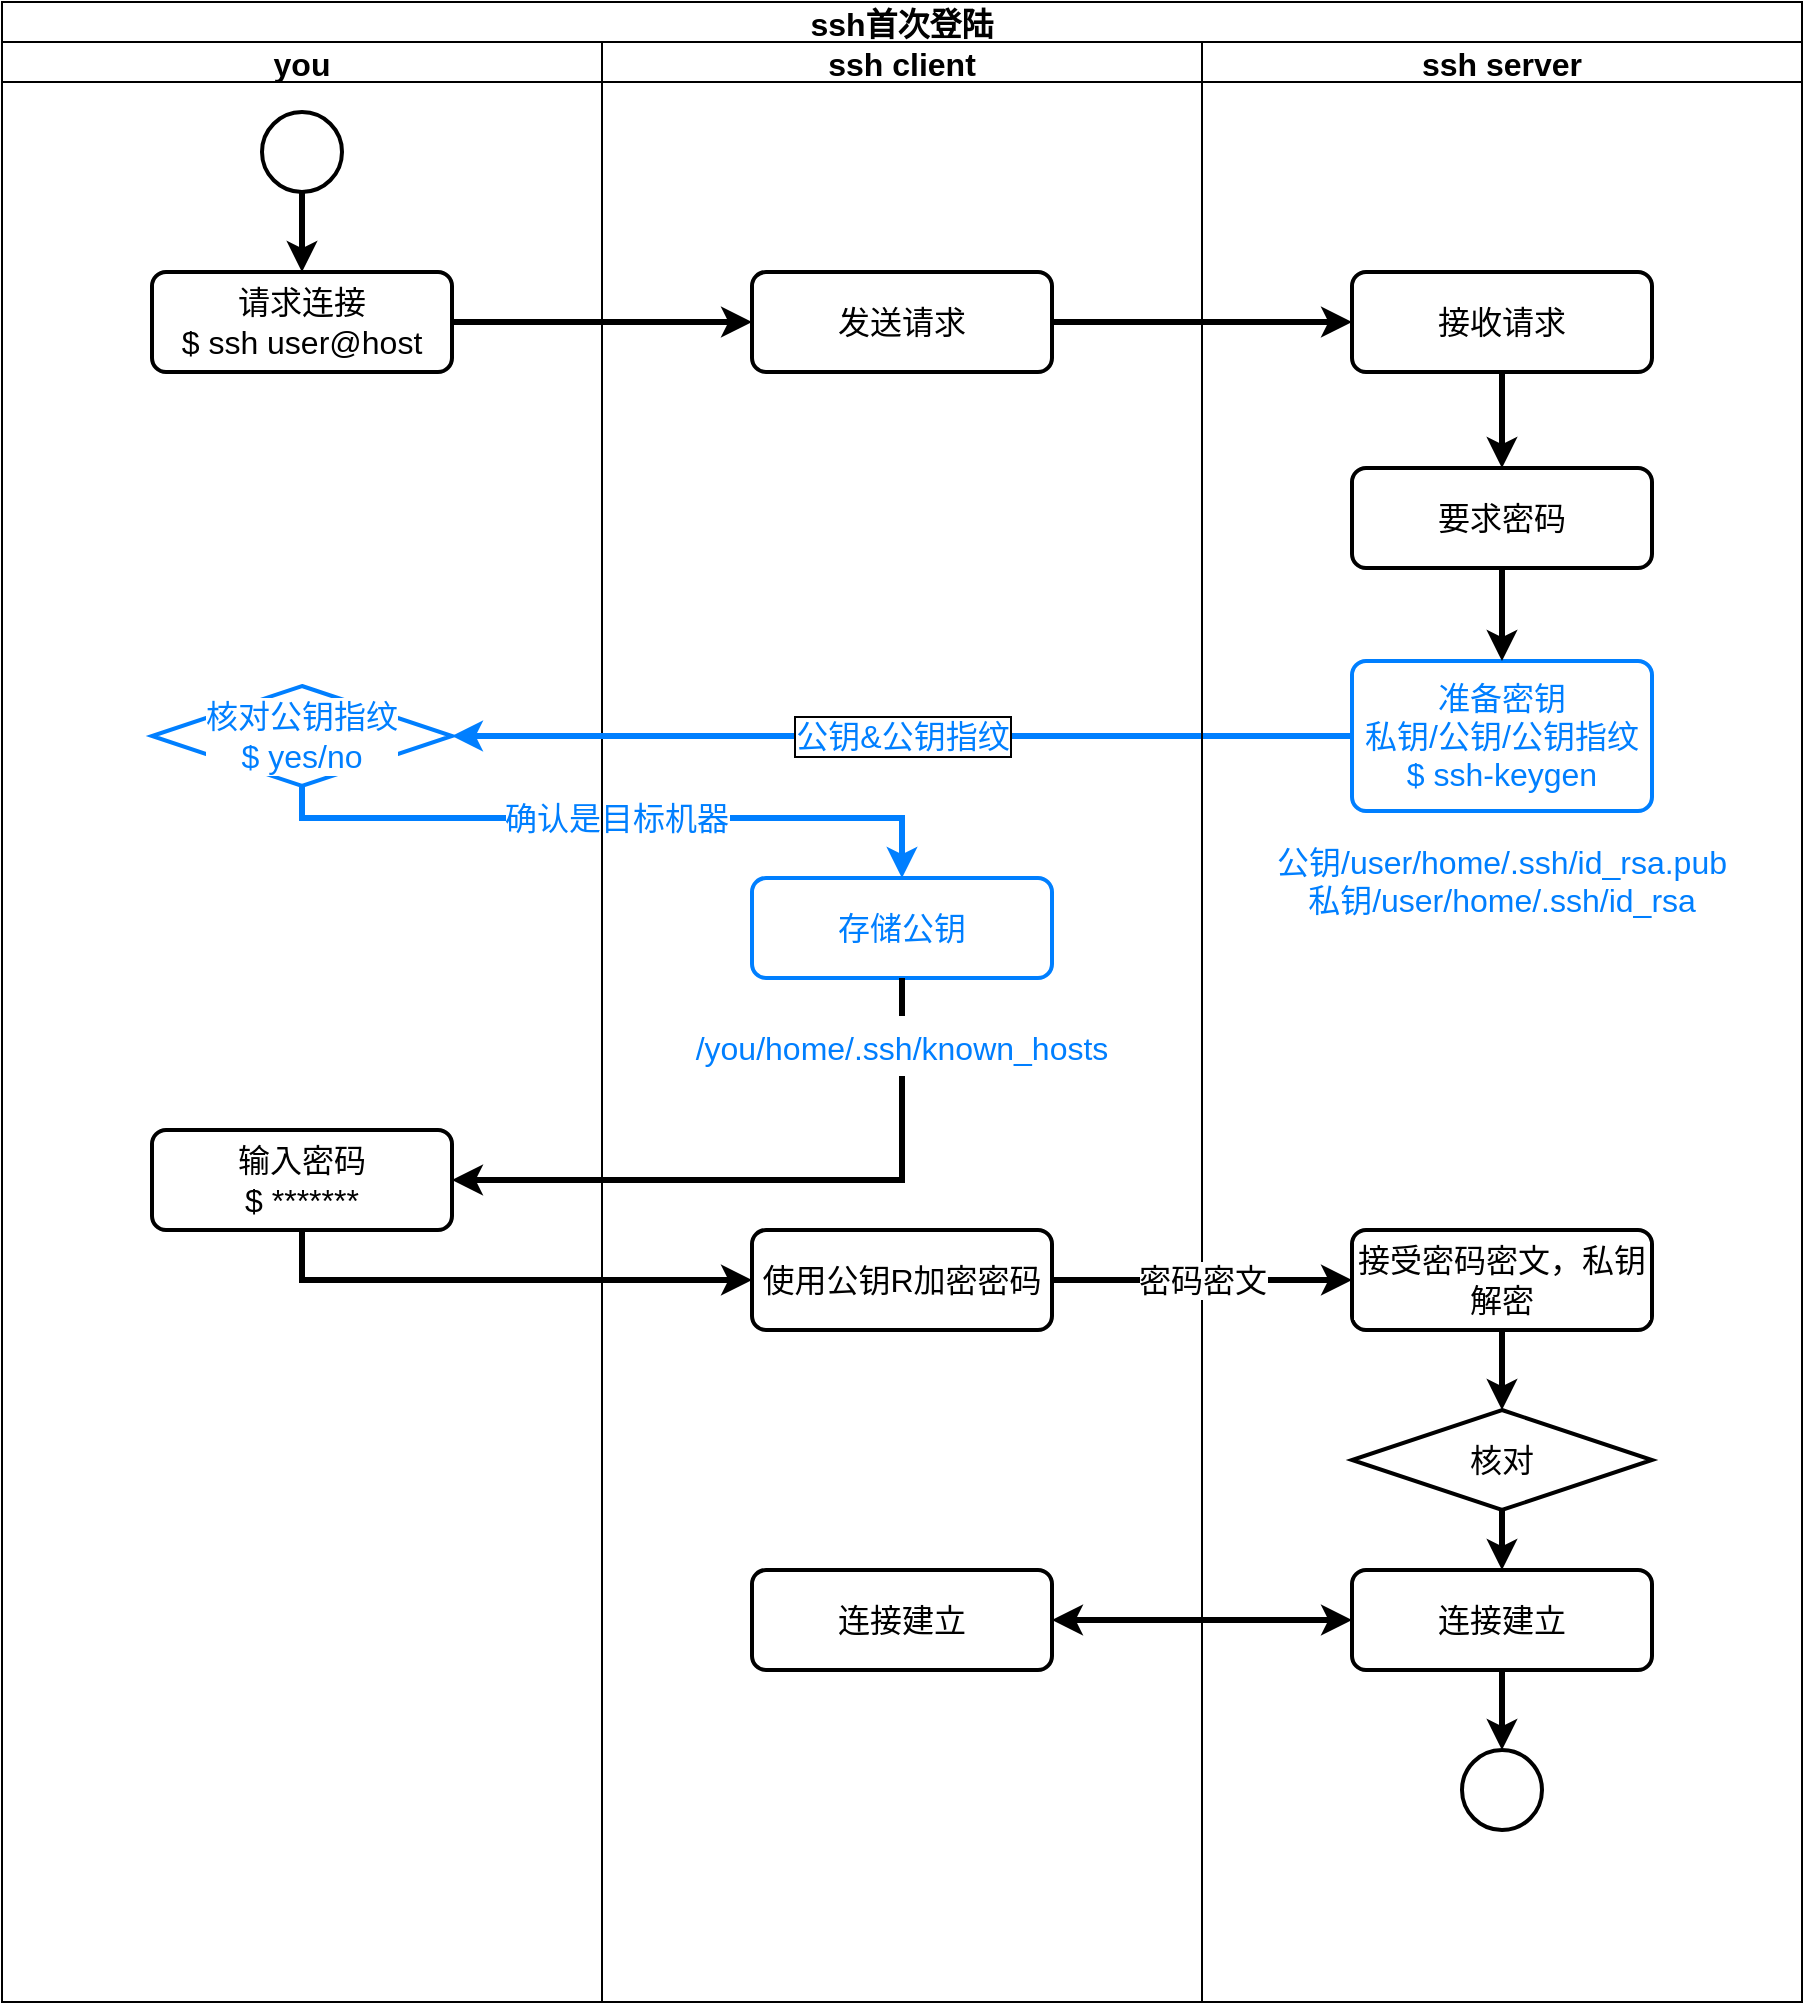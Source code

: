 <mxfile version="15.9.1" type="github" pages="3">
  <diagram id="sL40cnhCUHc7l1gd73XX" name="Page-1">
    <mxGraphModel dx="946" dy="557" grid="1" gridSize="10" guides="1" tooltips="1" connect="1" arrows="1" fold="1" page="1" pageScale="1" pageWidth="827" pageHeight="1169" math="0" shadow="0">
      <root>
        <mxCell id="0" />
        <mxCell id="1" parent="0" />
        <mxCell id="lCMnp1Lx_AAPGToCga8m-92" value="ssh首次登陆" style="swimlane;childLayout=stackLayout;resizeParent=1;resizeParentMax=0;startSize=20;fontSize=16;labelBackgroundColor=default;" parent="1" vertex="1">
          <mxGeometry x="40" y="40" width="900" height="1000" as="geometry">
            <mxRectangle x="174" width="100" height="20" as="alternateBounds" />
          </mxGeometry>
        </mxCell>
        <mxCell id="lCMnp1Lx_AAPGToCga8m-113" value="确认是目标机器" style="edgeStyle=orthogonalEdgeStyle;rounded=0;orthogonalLoop=1;jettySize=auto;html=1;labelBackgroundColor=default;fontSize=16;strokeColor=#007FFF;fontColor=#007FFF;strokeWidth=3;" parent="lCMnp1Lx_AAPGToCga8m-92" source="lCMnp1Lx_AAPGToCga8m-97" target="lCMnp1Lx_AAPGToCga8m-101" edge="1">
          <mxGeometry relative="1" as="geometry">
            <Array as="points">
              <mxPoint x="150" y="408" />
              <mxPoint x="450" y="408" />
            </Array>
          </mxGeometry>
        </mxCell>
        <mxCell id="VxjHLxav-VpCWbttAnZN-3" style="edgeStyle=orthogonalEdgeStyle;rounded=0;orthogonalLoop=1;jettySize=auto;html=1;exitX=0.5;exitY=1;exitDx=0;exitDy=0;entryX=0;entryY=0.5;entryDx=0;entryDy=0;labelBackgroundColor=default;labelBorderColor=#000000;fontSize=16;fontColor=#000000;strokeWidth=3;" parent="lCMnp1Lx_AAPGToCga8m-92" source="lCMnp1Lx_AAPGToCga8m-98" target="lCMnp1Lx_AAPGToCga8m-102" edge="1">
          <mxGeometry relative="1" as="geometry" />
        </mxCell>
        <mxCell id="lCMnp1Lx_AAPGToCga8m-93" value="you" style="swimlane;startSize=20;fontSize=16;labelBackgroundColor=none;" parent="lCMnp1Lx_AAPGToCga8m-92" vertex="1">
          <mxGeometry y="20" width="300" height="980" as="geometry">
            <mxRectangle y="20" width="30" height="650" as="alternateBounds" />
          </mxGeometry>
        </mxCell>
        <mxCell id="lCMnp1Lx_AAPGToCga8m-94" value="请求连接&lt;br&gt;$ ssh user@host" style="rounded=1;whiteSpace=wrap;html=1;absoluteArcSize=1;arcSize=14;strokeWidth=2;fontSize=16;labelBackgroundColor=default;" parent="lCMnp1Lx_AAPGToCga8m-93" vertex="1">
          <mxGeometry x="75" y="115" width="150" height="50" as="geometry" />
        </mxCell>
        <mxCell id="lCMnp1Lx_AAPGToCga8m-95" style="edgeStyle=orthogonalEdgeStyle;rounded=0;orthogonalLoop=1;jettySize=auto;html=1;fontSize=16;labelBackgroundColor=default;strokeWidth=3;" parent="lCMnp1Lx_AAPGToCga8m-93" source="lCMnp1Lx_AAPGToCga8m-96" target="lCMnp1Lx_AAPGToCga8m-94" edge="1">
          <mxGeometry relative="1" as="geometry" />
        </mxCell>
        <mxCell id="lCMnp1Lx_AAPGToCga8m-96" value="" style="strokeWidth=2;html=1;shape=mxgraph.flowchart.start_2;whiteSpace=wrap;fontSize=16;labelBackgroundColor=default;" parent="lCMnp1Lx_AAPGToCga8m-93" vertex="1">
          <mxGeometry x="130" y="35" width="40" height="40" as="geometry" />
        </mxCell>
        <mxCell id="lCMnp1Lx_AAPGToCga8m-97" value="核对公钥指纹&lt;br&gt;$ yes/no" style="strokeWidth=2;html=1;shape=mxgraph.flowchart.decision;whiteSpace=wrap;fontSize=16;labelBackgroundColor=default;strokeColor=#007FFF;fontColor=#007FFF;" parent="lCMnp1Lx_AAPGToCga8m-93" vertex="1">
          <mxGeometry x="75" y="322" width="150" height="50" as="geometry" />
        </mxCell>
        <mxCell id="lCMnp1Lx_AAPGToCga8m-98" value="输入密码&lt;br&gt;$ *******" style="rounded=1;whiteSpace=wrap;html=1;absoluteArcSize=1;arcSize=14;strokeWidth=2;fontSize=16;labelBackgroundColor=default;" parent="lCMnp1Lx_AAPGToCga8m-93" vertex="1">
          <mxGeometry x="75" y="544" width="150" height="50" as="geometry" />
        </mxCell>
        <mxCell id="lCMnp1Lx_AAPGToCga8m-99" value="ssh client" style="swimlane;startSize=20;fontSize=16;labelBackgroundColor=none;fontColor=#000000;" parent="lCMnp1Lx_AAPGToCga8m-92" vertex="1">
          <mxGeometry x="300" y="20" width="300" height="980" as="geometry">
            <mxRectangle y="20" width="30" height="650" as="alternateBounds" />
          </mxGeometry>
        </mxCell>
        <mxCell id="lCMnp1Lx_AAPGToCga8m-100" value="发送请求" style="rounded=1;whiteSpace=wrap;html=1;absoluteArcSize=1;arcSize=14;strokeWidth=2;fontSize=16;labelBackgroundColor=default;" parent="lCMnp1Lx_AAPGToCga8m-99" vertex="1">
          <mxGeometry x="75" y="115" width="150" height="50" as="geometry" />
        </mxCell>
        <mxCell id="lCMnp1Lx_AAPGToCga8m-101" value="存储公钥" style="rounded=1;whiteSpace=wrap;html=1;absoluteArcSize=1;arcSize=14;strokeWidth=2;fontSize=16;labelBackgroundColor=default;strokeColor=#007FFF;fontColor=#007FFF;" parent="lCMnp1Lx_AAPGToCga8m-99" vertex="1">
          <mxGeometry x="75" y="418" width="150" height="50" as="geometry" />
        </mxCell>
        <mxCell id="lCMnp1Lx_AAPGToCga8m-102" value="使用公钥R加密密码" style="rounded=1;whiteSpace=wrap;html=1;absoluteArcSize=1;arcSize=14;strokeWidth=2;fontSize=16;labelBackgroundColor=default;" parent="lCMnp1Lx_AAPGToCga8m-99" vertex="1">
          <mxGeometry x="75" y="594" width="150" height="50" as="geometry" />
        </mxCell>
        <mxCell id="jzIlE4vLp7Fiq6xF0ww5-3" value="连接建立" style="rounded=1;whiteSpace=wrap;html=1;absoluteArcSize=1;arcSize=14;strokeWidth=2;fontSize=16;labelBackgroundColor=default;" vertex="1" parent="lCMnp1Lx_AAPGToCga8m-99">
          <mxGeometry x="75" y="764" width="150" height="50" as="geometry" />
        </mxCell>
        <mxCell id="lCMnp1Lx_AAPGToCga8m-110" style="edgeStyle=orthogonalEdgeStyle;rounded=0;orthogonalLoop=1;jettySize=auto;html=1;fontSize=16;labelBackgroundColor=default;strokeWidth=3;" parent="lCMnp1Lx_AAPGToCga8m-92" source="lCMnp1Lx_AAPGToCga8m-100" target="lCMnp1Lx_AAPGToCga8m-105" edge="1">
          <mxGeometry relative="1" as="geometry" />
        </mxCell>
        <mxCell id="lCMnp1Lx_AAPGToCga8m-111" value="公钥&amp;amp;公钥指纹" style="edgeStyle=orthogonalEdgeStyle;rounded=0;orthogonalLoop=1;jettySize=auto;html=1;fontSize=16;labelBackgroundColor=default;labelBorderColor=#000000;strokeColor=#007FFF;fontColor=#007FFF;strokeWidth=3;" parent="lCMnp1Lx_AAPGToCga8m-92" source="lCMnp1Lx_AAPGToCga8m-106" target="lCMnp1Lx_AAPGToCga8m-97" edge="1">
          <mxGeometry relative="1" as="geometry">
            <mxPoint x="525" y="323.059" as="targetPoint" />
          </mxGeometry>
        </mxCell>
        <mxCell id="lCMnp1Lx_AAPGToCga8m-112" style="edgeStyle=orthogonalEdgeStyle;rounded=0;orthogonalLoop=1;jettySize=auto;html=1;labelBackgroundColor=default;fontSize=16;strokeWidth=3;" parent="lCMnp1Lx_AAPGToCga8m-92" source="lCMnp1Lx_AAPGToCga8m-94" target="lCMnp1Lx_AAPGToCga8m-100" edge="1">
          <mxGeometry relative="1" as="geometry" />
        </mxCell>
        <mxCell id="lCMnp1Lx_AAPGToCga8m-103" value="ssh server" style="swimlane;startSize=20;fontSize=16;labelBackgroundColor=none;" parent="lCMnp1Lx_AAPGToCga8m-92" vertex="1">
          <mxGeometry x="600" y="20" width="300" height="980" as="geometry" />
        </mxCell>
        <mxCell id="YB0GM9Ct0Qs6nGI6lCPL-4" style="edgeStyle=orthogonalEdgeStyle;rounded=0;orthogonalLoop=1;jettySize=auto;html=1;labelBackgroundColor=default;labelBorderColor=default;fontSize=16;startArrow=none;startFill=0;strokeWidth=3;" edge="1" parent="lCMnp1Lx_AAPGToCga8m-103" source="lCMnp1Lx_AAPGToCga8m-105" target="YB0GM9Ct0Qs6nGI6lCPL-3">
          <mxGeometry relative="1" as="geometry" />
        </mxCell>
        <mxCell id="lCMnp1Lx_AAPGToCga8m-105" value="接收请求" style="rounded=1;whiteSpace=wrap;html=1;absoluteArcSize=1;arcSize=14;strokeWidth=2;fontSize=16;labelBackgroundColor=default;" parent="lCMnp1Lx_AAPGToCga8m-103" vertex="1">
          <mxGeometry x="75" y="115" width="150" height="50" as="geometry" />
        </mxCell>
        <mxCell id="lCMnp1Lx_AAPGToCga8m-106" value="准备密钥&lt;br&gt;私钥/公钥/公钥指纹&lt;br&gt;$&amp;nbsp;ssh-keygen" style="rounded=1;whiteSpace=wrap;html=1;absoluteArcSize=1;arcSize=14;strokeWidth=2;fontSize=16;labelBackgroundColor=default;strokeColor=#007FFF;fontColor=#007FFF;" parent="lCMnp1Lx_AAPGToCga8m-103" vertex="1">
          <mxGeometry x="75" y="309.5" width="150" height="75" as="geometry" />
        </mxCell>
        <mxCell id="O58jauB5JigPjprlAT0j-1" style="edgeStyle=orthogonalEdgeStyle;rounded=0;orthogonalLoop=1;jettySize=auto;html=1;exitX=0.5;exitY=1;exitDx=0;exitDy=0;labelBackgroundColor=default;labelBorderColor=#000000;fontSize=16;fontColor=#000000;strokeWidth=3;" parent="lCMnp1Lx_AAPGToCga8m-103" source="lCMnp1Lx_AAPGToCga8m-108" target="jzIlE4vLp7Fiq6xF0ww5-1" edge="1">
          <mxGeometry relative="1" as="geometry">
            <mxPoint x="150" y="674" as="targetPoint" />
          </mxGeometry>
        </mxCell>
        <mxCell id="lCMnp1Lx_AAPGToCga8m-108" value="接受密码密文，私钥解密" style="rounded=1;whiteSpace=wrap;html=1;absoluteArcSize=1;arcSize=14;strokeWidth=2;fontSize=16;labelBackgroundColor=default;" parent="lCMnp1Lx_AAPGToCga8m-103" vertex="1">
          <mxGeometry x="75" y="594" width="150" height="50" as="geometry" />
        </mxCell>
        <mxCell id="VxjHLxav-VpCWbttAnZN-4" value="&lt;span style=&quot;font-family: helvetica; font-size: 16px; font-style: normal; font-weight: 400; letter-spacing: normal; text-indent: 0px; text-transform: none; word-spacing: 0px; display: inline; float: none;&quot;&gt;公钥/user/home/.ssh/id_rsa.pub&lt;/span&gt;&lt;br style=&quot;font-family: helvetica; font-size: 16px; font-style: normal; font-weight: 400; letter-spacing: normal; text-indent: 0px; text-transform: none; word-spacing: 0px;&quot;&gt;&lt;span style=&quot;font-family: helvetica; font-size: 16px; font-style: normal; font-weight: 400; letter-spacing: normal; text-indent: 0px; text-transform: none; word-spacing: 0px; display: inline; float: none;&quot;&gt;私钥/user/home/.ssh/&lt;/span&gt;&lt;span style=&quot;font-family: helvetica; font-size: 16px; font-style: normal; font-weight: 400; letter-spacing: normal; text-indent: 0px; text-transform: none; word-spacing: 0px; display: inline; float: none;&quot;&gt;id_rsa&lt;/span&gt;" style="text;whiteSpace=wrap;html=1;fontSize=16;fontColor=#007FFF;align=center;labelBackgroundColor=default;strokeColor=none;fillColor=default;" parent="lCMnp1Lx_AAPGToCga8m-103" vertex="1">
          <mxGeometry x="20" y="394" width="260" height="50" as="geometry" />
        </mxCell>
        <mxCell id="jzIlE4vLp7Fiq6xF0ww5-7" style="edgeStyle=orthogonalEdgeStyle;rounded=0;orthogonalLoop=1;jettySize=auto;html=1;exitX=0.5;exitY=1;exitDx=0;exitDy=0;exitPerimeter=0;labelBackgroundColor=default;labelBorderColor=default;fontSize=16;startArrow=none;startFill=0;strokeWidth=3;" edge="1" parent="lCMnp1Lx_AAPGToCga8m-103" source="jzIlE4vLp7Fiq6xF0ww5-1" target="jzIlE4vLp7Fiq6xF0ww5-5">
          <mxGeometry relative="1" as="geometry" />
        </mxCell>
        <mxCell id="jzIlE4vLp7Fiq6xF0ww5-1" value="核对" style="strokeWidth=2;html=1;shape=mxgraph.flowchart.decision;whiteSpace=wrap;fontSize=16;labelBackgroundColor=default;" vertex="1" parent="lCMnp1Lx_AAPGToCga8m-103">
          <mxGeometry x="75" y="684" width="150" height="50" as="geometry" />
        </mxCell>
        <mxCell id="jzIlE4vLp7Fiq6xF0ww5-8" style="edgeStyle=orthogonalEdgeStyle;rounded=0;orthogonalLoop=1;jettySize=auto;html=1;labelBackgroundColor=default;labelBorderColor=default;fontSize=16;startArrow=none;startFill=0;strokeWidth=3;" edge="1" parent="lCMnp1Lx_AAPGToCga8m-103" source="jzIlE4vLp7Fiq6xF0ww5-5" target="jzIlE4vLp7Fiq6xF0ww5-2">
          <mxGeometry relative="1" as="geometry" />
        </mxCell>
        <mxCell id="jzIlE4vLp7Fiq6xF0ww5-5" value="连接建立" style="rounded=1;whiteSpace=wrap;html=1;absoluteArcSize=1;arcSize=14;strokeWidth=2;fontSize=16;labelBackgroundColor=default;" vertex="1" parent="lCMnp1Lx_AAPGToCga8m-103">
          <mxGeometry x="75" y="764" width="150" height="50" as="geometry" />
        </mxCell>
        <mxCell id="jzIlE4vLp7Fiq6xF0ww5-2" value="" style="strokeWidth=2;html=1;shape=mxgraph.flowchart.start_2;whiteSpace=wrap;fontSize=16;labelBackgroundColor=default;" vertex="1" parent="lCMnp1Lx_AAPGToCga8m-103">
          <mxGeometry x="130" y="854" width="40" height="40" as="geometry" />
        </mxCell>
        <mxCell id="YB0GM9Ct0Qs6nGI6lCPL-5" style="edgeStyle=orthogonalEdgeStyle;rounded=0;orthogonalLoop=1;jettySize=auto;html=1;labelBackgroundColor=default;labelBorderColor=default;fontSize=16;startArrow=none;startFill=0;strokeWidth=3;" edge="1" parent="lCMnp1Lx_AAPGToCga8m-103" source="YB0GM9Ct0Qs6nGI6lCPL-3" target="lCMnp1Lx_AAPGToCga8m-106">
          <mxGeometry relative="1" as="geometry" />
        </mxCell>
        <mxCell id="YB0GM9Ct0Qs6nGI6lCPL-3" value="要求密码" style="rounded=1;whiteSpace=wrap;html=1;absoluteArcSize=1;arcSize=14;strokeWidth=2;fontSize=16;labelBackgroundColor=default;" vertex="1" parent="lCMnp1Lx_AAPGToCga8m-103">
          <mxGeometry x="75" y="213" width="150" height="50" as="geometry" />
        </mxCell>
        <mxCell id="lCMnp1Lx_AAPGToCga8m-116" value="&lt;meta charset=&quot;utf-8&quot;&gt;&lt;span style=&quot;color: rgb(0, 0, 0); font-family: helvetica; font-size: 16px; font-style: normal; font-weight: 400; letter-spacing: normal; text-align: center; text-indent: 0px; text-transform: none; word-spacing: 0px; display: inline; float: none;&quot;&gt;密码密文&lt;/span&gt;" style="edgeStyle=orthogonalEdgeStyle;rounded=0;orthogonalLoop=1;jettySize=auto;html=1;labelBackgroundColor=default;labelBorderColor=none;fontSize=16;fontColor=#007FFF;strokeWidth=3;" parent="lCMnp1Lx_AAPGToCga8m-92" source="lCMnp1Lx_AAPGToCga8m-102" target="lCMnp1Lx_AAPGToCga8m-108" edge="1">
          <mxGeometry relative="1" as="geometry" />
        </mxCell>
        <mxCell id="jzIlE4vLp7Fiq6xF0ww5-6" style="edgeStyle=orthogonalEdgeStyle;rounded=0;orthogonalLoop=1;jettySize=auto;html=1;entryX=0;entryY=0.5;entryDx=0;entryDy=0;labelBackgroundColor=default;labelBorderColor=default;fontSize=16;startArrow=classic;startFill=1;strokeWidth=3;" edge="1" parent="lCMnp1Lx_AAPGToCga8m-92" source="jzIlE4vLp7Fiq6xF0ww5-3" target="jzIlE4vLp7Fiq6xF0ww5-5">
          <mxGeometry relative="1" as="geometry" />
        </mxCell>
        <mxCell id="YB0GM9Ct0Qs6nGI6lCPL-2" style="edgeStyle=orthogonalEdgeStyle;rounded=0;orthogonalLoop=1;jettySize=auto;html=1;exitX=0.5;exitY=1;exitDx=0;exitDy=0;labelBackgroundColor=default;labelBorderColor=default;fontSize=16;startArrow=none;startFill=0;entryX=1;entryY=0.5;entryDx=0;entryDy=0;strokeWidth=3;" edge="1" parent="lCMnp1Lx_AAPGToCga8m-92" source="lCMnp1Lx_AAPGToCga8m-101" target="lCMnp1Lx_AAPGToCga8m-98">
          <mxGeometry relative="1" as="geometry" />
        </mxCell>
        <mxCell id="YB0GM9Ct0Qs6nGI6lCPL-9" value="&lt;meta charset=&quot;utf-8&quot;&gt;&lt;span style=&quot;font-family: helvetica; font-size: 16px; font-style: normal; font-weight: 400; letter-spacing: normal; text-indent: 0px; text-transform: none; word-spacing: 0px; display: inline; float: none;&quot;&gt;/you/home/.ssh/known_hosts&lt;/span&gt;" style="text;whiteSpace=wrap;html=1;fontSize=16;fontColor=#007FFF;align=center;labelBackgroundColor=default;labelBorderColor=none;strokeColor=none;fillColor=#FFFFFF;" vertex="1" parent="1">
          <mxGeometry x="375" y="547" width="230" height="30" as="geometry" />
        </mxCell>
      </root>
    </mxGraphModel>
  </diagram>
  <diagram id="s56Kw0_NdHACzD9BCUpB" name="Page-2">
    <mxGraphModel dx="946" dy="557" grid="1" gridSize="10" guides="1" tooltips="1" connect="1" arrows="1" fold="1" page="1" pageScale="1" pageWidth="827" pageHeight="1169" math="0" shadow="0">
      <root>
        <mxCell id="rGw-GklnM9rLUJmd7jMX-0" />
        <mxCell id="rGw-GklnM9rLUJmd7jMX-1" parent="rGw-GklnM9rLUJmd7jMX-0" />
        <mxCell id="Zu9NidfbcKGVNWDXId6i-0" value="ssh免密登陆" style="swimlane;childLayout=stackLayout;resizeParent=1;resizeParentMax=0;startSize=20;fontSize=16;labelBackgroundColor=default;" vertex="1" parent="rGw-GklnM9rLUJmd7jMX-1">
          <mxGeometry x="40" y="40" width="920" height="900" as="geometry">
            <mxRectangle x="174" width="100" height="20" as="alternateBounds" />
          </mxGeometry>
        </mxCell>
        <mxCell id="Zu9NidfbcKGVNWDXId6i-4" value="you" style="swimlane;startSize=20;fontSize=16;labelBackgroundColor=default;" vertex="1" parent="Zu9NidfbcKGVNWDXId6i-0">
          <mxGeometry y="20" width="300" height="880" as="geometry">
            <mxRectangle y="20" width="30" height="650" as="alternateBounds" />
          </mxGeometry>
        </mxCell>
        <mxCell id="WDK6h34hyq_o9iRnA1aW-3" style="edgeStyle=orthogonalEdgeStyle;rounded=0;orthogonalLoop=1;jettySize=auto;html=1;exitX=0.5;exitY=1;exitDx=0;exitDy=0;exitPerimeter=0;labelBackgroundColor=default;labelBorderColor=default;fontSize=16;" edge="1" parent="Zu9NidfbcKGVNWDXId6i-4" source="Zu9NidfbcKGVNWDXId6i-7" target="WDK6h34hyq_o9iRnA1aW-2">
          <mxGeometry relative="1" as="geometry" />
        </mxCell>
        <mxCell id="Zu9NidfbcKGVNWDXId6i-7" value="" style="strokeWidth=2;html=1;shape=mxgraph.flowchart.start_2;whiteSpace=wrap;fontSize=16;labelBackgroundColor=default;" vertex="1" parent="Zu9NidfbcKGVNWDXId6i-4">
          <mxGeometry x="130" y="30" width="40" height="40" as="geometry" />
        </mxCell>
        <mxCell id="Zu9NidfbcKGVNWDXId6i-11" value="在服务端免密清单存放客户端公钥" style="rounded=1;whiteSpace=wrap;html=1;absoluteArcSize=1;arcSize=14;strokeWidth=2;fontSize=16;labelBackgroundColor=default;" vertex="1" parent="Zu9NidfbcKGVNWDXId6i-4">
          <mxGeometry x="75" y="190" width="150" height="50" as="geometry" />
        </mxCell>
        <mxCell id="O_HxAr1NyWQqsAxnfBQm-10" style="edgeStyle=orthogonalEdgeStyle;rounded=0;orthogonalLoop=1;jettySize=auto;html=1;labelBackgroundColor=default;fontSize=16;startArrow=none;" edge="1" parent="Zu9NidfbcKGVNWDXId6i-4" source="O_HxAr1NyWQqsAxnfBQm-9" target="O_HxAr1NyWQqsAxnfBQm-1">
          <mxGeometry relative="1" as="geometry" />
        </mxCell>
        <mxCell id="O_HxAr1NyWQqsAxnfBQm-2" value="修改SSH服务端配置并重启服务" style="rounded=1;whiteSpace=wrap;html=1;absoluteArcSize=1;arcSize=14;strokeWidth=2;fontSize=16;labelBackgroundColor=default;" vertex="1" parent="Zu9NidfbcKGVNWDXId6i-4">
          <mxGeometry x="75" y="456" width="150" height="50" as="geometry" />
        </mxCell>
        <mxCell id="O_HxAr1NyWQqsAxnfBQm-1" value="请求连接&lt;br style=&quot;font-size: 16px;&quot;&gt;$ ssh user@host" style="rounded=1;whiteSpace=wrap;html=1;absoluteArcSize=1;arcSize=14;strokeWidth=2;fontSize=16;labelBackgroundColor=default;" vertex="1" parent="Zu9NidfbcKGVNWDXId6i-4">
          <mxGeometry x="75" y="566" width="150" height="50" as="geometry" />
        </mxCell>
        <mxCell id="O_HxAr1NyWQqsAxnfBQm-0" value="/server/user/home/.ssh/authorized_keys" style="text;html=1;align=center;verticalAlign=middle;resizable=0;points=[];autosize=1;strokeColor=none;fillColor=none;fontSize=16;labelBackgroundColor=default;" vertex="1" parent="Zu9NidfbcKGVNWDXId6i-4">
          <mxGeometry y="260" width="300" height="20" as="geometry" />
        </mxCell>
        <mxCell id="O_HxAr1NyWQqsAxnfBQm-9" value="/etc/ssh/sshd_config" style="text;html=1;align=center;verticalAlign=middle;resizable=0;points=[];autosize=1;strokeColor=none;fillColor=none;fontSize=16;" vertex="1" parent="Zu9NidfbcKGVNWDXId6i-4">
          <mxGeometry x="70" y="520" width="160" height="20" as="geometry" />
        </mxCell>
        <mxCell id="O_HxAr1NyWQqsAxnfBQm-11" value="" style="edgeStyle=orthogonalEdgeStyle;rounded=0;orthogonalLoop=1;jettySize=auto;html=1;labelBackgroundColor=default;fontSize=16;endArrow=none;" edge="1" parent="Zu9NidfbcKGVNWDXId6i-4" source="O_HxAr1NyWQqsAxnfBQm-2" target="O_HxAr1NyWQqsAxnfBQm-9">
          <mxGeometry relative="1" as="geometry">
            <mxPoint x="190" y="560" as="sourcePoint" />
            <mxPoint x="190" y="620" as="targetPoint" />
          </mxGeometry>
        </mxCell>
        <mxCell id="WDK6h34hyq_o9iRnA1aW-4" style="edgeStyle=orthogonalEdgeStyle;rounded=0;orthogonalLoop=1;jettySize=auto;html=1;exitX=0.5;exitY=1;exitDx=0;exitDy=0;labelBackgroundColor=default;labelBorderColor=default;fontSize=16;" edge="1" parent="Zu9NidfbcKGVNWDXId6i-4" source="WDK6h34hyq_o9iRnA1aW-2" target="Zu9NidfbcKGVNWDXId6i-11">
          <mxGeometry relative="1" as="geometry" />
        </mxCell>
        <mxCell id="WDK6h34hyq_o9iRnA1aW-2" value="在客户端生成密钥对" style="rounded=1;whiteSpace=wrap;html=1;absoluteArcSize=1;arcSize=14;strokeWidth=2;fontSize=16;labelBackgroundColor=default;" vertex="1" parent="Zu9NidfbcKGVNWDXId6i-4">
          <mxGeometry x="75" y="110" width="150" height="50" as="geometry" />
        </mxCell>
        <mxCell id="GkAd533XfMkW9yMD2e8d-1" value="输入凭证" style="rounded=1;whiteSpace=wrap;html=1;absoluteArcSize=1;arcSize=14;strokeWidth=2;fontSize=16;labelBackgroundColor=default;" vertex="1" parent="Zu9NidfbcKGVNWDXId6i-4">
          <mxGeometry x="75" y="300" width="150" height="50" as="geometry" />
        </mxCell>
        <mxCell id="Zu9NidfbcKGVNWDXId6i-10" value="ssh client" style="swimlane;startSize=20;fontSize=16;labelBackgroundColor=default;" vertex="1" parent="Zu9NidfbcKGVNWDXId6i-0">
          <mxGeometry x="300" y="20" width="320" height="880" as="geometry">
            <mxRectangle y="20" width="30" height="650" as="alternateBounds" />
          </mxGeometry>
        </mxCell>
        <mxCell id="O_HxAr1NyWQqsAxnfBQm-12" value="发送请求" style="rounded=1;whiteSpace=wrap;html=1;absoluteArcSize=1;arcSize=14;strokeWidth=2;fontSize=16;labelBackgroundColor=default;" vertex="1" parent="Zu9NidfbcKGVNWDXId6i-10">
          <mxGeometry x="85" y="566" width="150" height="50" as="geometry" />
        </mxCell>
        <mxCell id="O_HxAr1NyWQqsAxnfBQm-19" value="客户端私钥加密字符串" style="rounded=1;whiteSpace=wrap;html=1;absoluteArcSize=1;arcSize=14;strokeWidth=2;fontSize=16;labelBackgroundColor=default;" vertex="1" parent="Zu9NidfbcKGVNWDXId6i-10">
          <mxGeometry x="85" y="646" width="150" height="50" as="geometry" />
        </mxCell>
        <mxCell id="WDK6h34hyq_o9iRnA1aW-6" value="发送指令" style="rounded=1;whiteSpace=wrap;html=1;absoluteArcSize=1;arcSize=14;strokeWidth=2;fontSize=16;labelBackgroundColor=default;" vertex="1" parent="Zu9NidfbcKGVNWDXId6i-10">
          <mxGeometry x="85" y="190" width="150" height="50" as="geometry" />
        </mxCell>
        <mxCell id="Zu9NidfbcKGVNWDXId6i-18" value="ssh server" style="swimlane;startSize=20;fontSize=16;labelBackgroundColor=default;" vertex="1" parent="Zu9NidfbcKGVNWDXId6i-0">
          <mxGeometry x="620" y="20" width="300" height="880" as="geometry" />
        </mxCell>
        <mxCell id="O_HxAr1NyWQqsAxnfBQm-18" style="edgeStyle=orthogonalEdgeStyle;rounded=0;orthogonalLoop=1;jettySize=auto;html=1;labelBackgroundColor=default;fontSize=16;" edge="1" parent="Zu9NidfbcKGVNWDXId6i-18" source="O_HxAr1NyWQqsAxnfBQm-13" target="O_HxAr1NyWQqsAxnfBQm-16">
          <mxGeometry relative="1" as="geometry" />
        </mxCell>
        <mxCell id="O_HxAr1NyWQqsAxnfBQm-13" value="接收请求" style="rounded=1;whiteSpace=wrap;html=1;absoluteArcSize=1;arcSize=14;strokeWidth=2;fontSize=16;labelBackgroundColor=default;" vertex="1" parent="Zu9NidfbcKGVNWDXId6i-18">
          <mxGeometry x="75" y="566" width="150" height="50" as="geometry" />
        </mxCell>
        <mxCell id="O_HxAr1NyWQqsAxnfBQm-16" value="发送随机字符串" style="rounded=1;whiteSpace=wrap;html=1;absoluteArcSize=1;arcSize=14;strokeWidth=2;fontSize=16;labelBackgroundColor=default;" vertex="1" parent="Zu9NidfbcKGVNWDXId6i-18">
          <mxGeometry x="75" y="646" width="150" height="50" as="geometry" />
        </mxCell>
        <mxCell id="WDK6h34hyq_o9iRnA1aW-1" style="edgeStyle=orthogonalEdgeStyle;rounded=0;orthogonalLoop=1;jettySize=auto;html=1;exitX=0.5;exitY=1;exitDx=0;exitDy=0;labelBackgroundColor=default;labelBorderColor=default;fontSize=16;" edge="1" parent="Zu9NidfbcKGVNWDXId6i-18" source="O_HxAr1NyWQqsAxnfBQm-21" target="WDK6h34hyq_o9iRnA1aW-0">
          <mxGeometry relative="1" as="geometry" />
        </mxCell>
        <mxCell id="O_HxAr1NyWQqsAxnfBQm-21" value="客户端公钥解密并核对" style="rounded=1;whiteSpace=wrap;html=1;absoluteArcSize=1;arcSize=14;strokeWidth=2;fontSize=16;labelBackgroundColor=default;" vertex="1" parent="Zu9NidfbcKGVNWDXId6i-18">
          <mxGeometry x="75" y="726" width="150" height="50" as="geometry" />
        </mxCell>
        <mxCell id="WDK6h34hyq_o9iRnA1aW-0" value="" style="strokeWidth=2;html=1;shape=mxgraph.flowchart.start_2;whiteSpace=wrap;fontSize=16;labelBackgroundColor=default;" vertex="1" parent="Zu9NidfbcKGVNWDXId6i-18">
          <mxGeometry x="130" y="816" width="40" height="40" as="geometry" />
        </mxCell>
        <mxCell id="12TTU6AFS9AlurkDbOH8-2" style="edgeStyle=orthogonalEdgeStyle;rounded=0;orthogonalLoop=1;jettySize=auto;html=1;labelBackgroundColor=default;labelBorderColor=default;fontSize=16;" edge="1" parent="Zu9NidfbcKGVNWDXId6i-18" target="12TTU6AFS9AlurkDbOH8-1">
          <mxGeometry relative="1" as="geometry">
            <mxPoint x="150" y="240" as="sourcePoint" />
          </mxGeometry>
        </mxCell>
        <mxCell id="12TTU6AFS9AlurkDbOH8-1" value="要求登陆凭证" style="rounded=1;whiteSpace=wrap;html=1;absoluteArcSize=1;arcSize=14;strokeWidth=2;fontSize=16;labelBackgroundColor=default;" vertex="1" parent="Zu9NidfbcKGVNWDXId6i-18">
          <mxGeometry x="75" y="300" width="150" height="50" as="geometry" />
        </mxCell>
        <mxCell id="12TTU6AFS9AlurkDbOH8-3" value="/server/user/home/.ssh/authorized_keys" style="text;html=1;align=center;verticalAlign=middle;resizable=0;points=[];autosize=1;strokeColor=none;fillColor=none;fontSize=16;labelBackgroundColor=default;" vertex="1" parent="Zu9NidfbcKGVNWDXId6i-18">
          <mxGeometry y="525" width="300" height="20" as="geometry" />
        </mxCell>
        <mxCell id="GkAd533XfMkW9yMD2e8d-0" value="接收指令" style="rounded=1;whiteSpace=wrap;html=1;absoluteArcSize=1;arcSize=14;strokeWidth=2;fontSize=16;labelBackgroundColor=default;" vertex="1" parent="Zu9NidfbcKGVNWDXId6i-18">
          <mxGeometry x="75" y="190" width="150" height="50" as="geometry" />
        </mxCell>
        <mxCell id="zQwJ2ZuEF7U7rvPTchKW-0" value="核对凭证" style="strokeWidth=2;html=1;shape=mxgraph.flowchart.decision;whiteSpace=wrap;fontSize=16;labelBackgroundColor=default;" vertex="1" parent="Zu9NidfbcKGVNWDXId6i-18">
          <mxGeometry x="75" y="380" width="150" height="50" as="geometry" />
        </mxCell>
        <mxCell id="zQwJ2ZuEF7U7rvPTchKW-1" value="要求登陆凭证" style="rounded=1;whiteSpace=wrap;html=1;absoluteArcSize=1;arcSize=14;strokeWidth=2;fontSize=16;labelBackgroundColor=default;" vertex="1" parent="Zu9NidfbcKGVNWDXId6i-18">
          <mxGeometry x="75" y="450" width="150" height="50" as="geometry" />
        </mxCell>
        <mxCell id="WDK6h34hyq_o9iRnA1aW-7" style="edgeStyle=orthogonalEdgeStyle;rounded=0;orthogonalLoop=1;jettySize=auto;html=1;labelBackgroundColor=default;labelBorderColor=default;fontSize=16;" edge="1" parent="Zu9NidfbcKGVNWDXId6i-0" source="Zu9NidfbcKGVNWDXId6i-11" target="WDK6h34hyq_o9iRnA1aW-6">
          <mxGeometry relative="1" as="geometry" />
        </mxCell>
        <mxCell id="WDK6h34hyq_o9iRnA1aW-10" value="指令" style="edgeStyle=orthogonalEdgeStyle;rounded=0;orthogonalLoop=1;jettySize=auto;html=1;labelBackgroundColor=default;labelBorderColor=default;fontSize=16;" edge="1" parent="Zu9NidfbcKGVNWDXId6i-0" source="WDK6h34hyq_o9iRnA1aW-6" target="GkAd533XfMkW9yMD2e8d-0">
          <mxGeometry relative="1" as="geometry">
            <mxPoint x="695" y="235" as="targetPoint" />
          </mxGeometry>
        </mxCell>
        <mxCell id="O_HxAr1NyWQqsAxnfBQm-15" style="edgeStyle=orthogonalEdgeStyle;rounded=0;orthogonalLoop=1;jettySize=auto;html=1;exitX=1;exitY=0.5;exitDx=0;exitDy=0;entryX=0;entryY=0.5;entryDx=0;entryDy=0;labelBackgroundColor=default;fontSize=16;" edge="1" parent="Zu9NidfbcKGVNWDXId6i-0" source="O_HxAr1NyWQqsAxnfBQm-1" target="O_HxAr1NyWQqsAxnfBQm-12">
          <mxGeometry relative="1" as="geometry" />
        </mxCell>
        <mxCell id="O_HxAr1NyWQqsAxnfBQm-17" style="edgeStyle=orthogonalEdgeStyle;rounded=0;orthogonalLoop=1;jettySize=auto;html=1;labelBackgroundColor=default;fontSize=16;" edge="1" parent="Zu9NidfbcKGVNWDXId6i-0" source="O_HxAr1NyWQqsAxnfBQm-12" target="O_HxAr1NyWQqsAxnfBQm-13">
          <mxGeometry relative="1" as="geometry" />
        </mxCell>
        <mxCell id="O_HxAr1NyWQqsAxnfBQm-20" value="字符串明文" style="edgeStyle=orthogonalEdgeStyle;rounded=0;orthogonalLoop=1;jettySize=auto;html=1;labelBackgroundColor=default;fontSize=16;labelBorderColor=default;" edge="1" parent="Zu9NidfbcKGVNWDXId6i-0" source="O_HxAr1NyWQqsAxnfBQm-16" target="O_HxAr1NyWQqsAxnfBQm-19">
          <mxGeometry relative="1" as="geometry" />
        </mxCell>
        <mxCell id="O_HxAr1NyWQqsAxnfBQm-24" value="字符串密文" style="edgeStyle=orthogonalEdgeStyle;rounded=0;orthogonalLoop=1;jettySize=auto;html=1;exitX=0.5;exitY=1;exitDx=0;exitDy=0;entryX=0;entryY=0.5;entryDx=0;entryDy=0;labelBackgroundColor=default;labelBorderColor=default;fontSize=16;" edge="1" parent="Zu9NidfbcKGVNWDXId6i-0" source="O_HxAr1NyWQqsAxnfBQm-19" target="O_HxAr1NyWQqsAxnfBQm-21">
          <mxGeometry relative="1" as="geometry" />
        </mxCell>
        <mxCell id="GkAd533XfMkW9yMD2e8d-2" style="edgeStyle=orthogonalEdgeStyle;rounded=0;orthogonalLoop=1;jettySize=auto;html=1;entryX=1;entryY=0.5;entryDx=0;entryDy=0;labelBackgroundColor=default;labelBorderColor=default;fontSize=16;startArrow=none;startFill=0;" edge="1" parent="Zu9NidfbcKGVNWDXId6i-0" source="12TTU6AFS9AlurkDbOH8-1" target="GkAd533XfMkW9yMD2e8d-1">
          <mxGeometry relative="1" as="geometry" />
        </mxCell>
      </root>
    </mxGraphModel>
  </diagram>
  <diagram id="mHCEGPR4qYTKCqFCPFWJ" name="Page-3">
    <mxGraphModel dx="946" dy="557" grid="1" gridSize="10" guides="1" tooltips="1" connect="1" arrows="1" fold="1" page="1" pageScale="1" pageWidth="827" pageHeight="1169" math="0" shadow="0">
      <root>
        <mxCell id="OZICGXSdUXUC3A6GffFe-0" />
        <mxCell id="OZICGXSdUXUC3A6GffFe-1" parent="OZICGXSdUXUC3A6GffFe-0" />
        <mxCell id="gHnzQIHc66Eha55o2Czq-0" value="SSH登陆" style="swimlane;childLayout=stackLayout;resizeParent=1;resizeParentMax=0;startSize=20;fontSize=16;labelBackgroundColor=default;" vertex="1" parent="OZICGXSdUXUC3A6GffFe-1">
          <mxGeometry x="50" y="50" width="900" height="1500" as="geometry">
            <mxRectangle x="174" width="100" height="20" as="alternateBounds" />
          </mxGeometry>
        </mxCell>
        <mxCell id="gHnzQIHc66Eha55o2Czq-1" value="" style="edgeStyle=orthogonalEdgeStyle;rounded=0;orthogonalLoop=1;jettySize=auto;html=1;labelBackgroundColor=default;fontSize=16;strokeColor=#007FFF;fontColor=#007FFF;strokeWidth=3;" edge="1" parent="gHnzQIHc66Eha55o2Czq-0" source="gHnzQIHc66Eha55o2Czq-7" target="gHnzQIHc66Eha55o2Czq-11">
          <mxGeometry relative="1" as="geometry">
            <Array as="points">
              <mxPoint x="150" y="440" />
              <mxPoint x="450" y="440" />
            </Array>
          </mxGeometry>
        </mxCell>
        <mxCell id="gHnzQIHc66Eha55o2Czq-2" style="edgeStyle=orthogonalEdgeStyle;rounded=0;orthogonalLoop=1;jettySize=auto;html=1;exitX=0.5;exitY=1;exitDx=0;exitDy=0;entryX=0;entryY=0.5;entryDx=0;entryDy=0;labelBackgroundColor=default;labelBorderColor=#000000;fontSize=16;fontColor=#000000;strokeWidth=3;" edge="1" parent="gHnzQIHc66Eha55o2Czq-0" source="gHnzQIHc66Eha55o2Czq-8" target="gHnzQIHc66Eha55o2Czq-12">
          <mxGeometry relative="1" as="geometry" />
        </mxCell>
        <mxCell id="gHnzQIHc66Eha55o2Czq-3" value="YOU" style="swimlane;startSize=20;fontSize=16;labelBackgroundColor=none;" vertex="1" parent="gHnzQIHc66Eha55o2Czq-0">
          <mxGeometry y="20" width="300" height="1480" as="geometry">
            <mxRectangle y="20" width="30" height="650" as="alternateBounds" />
          </mxGeometry>
        </mxCell>
        <mxCell id="gHnzQIHc66Eha55o2Czq-4" value="请求连接&lt;br&gt;$ ssh user@host" style="rounded=1;whiteSpace=wrap;html=1;absoluteArcSize=1;arcSize=14;strokeWidth=2;fontSize=16;labelBackgroundColor=default;" vertex="1" parent="gHnzQIHc66Eha55o2Czq-3">
          <mxGeometry x="75" y="115" width="150" height="50" as="geometry" />
        </mxCell>
        <mxCell id="gHnzQIHc66Eha55o2Czq-5" style="edgeStyle=orthogonalEdgeStyle;rounded=0;orthogonalLoop=1;jettySize=auto;html=1;fontSize=16;labelBackgroundColor=default;strokeWidth=3;" edge="1" parent="gHnzQIHc66Eha55o2Czq-3" source="gHnzQIHc66Eha55o2Czq-6" target="gHnzQIHc66Eha55o2Czq-4">
          <mxGeometry relative="1" as="geometry" />
        </mxCell>
        <mxCell id="gHnzQIHc66Eha55o2Czq-6" value="" style="strokeWidth=2;html=1;shape=mxgraph.flowchart.start_2;whiteSpace=wrap;fontSize=16;labelBackgroundColor=default;" vertex="1" parent="gHnzQIHc66Eha55o2Czq-3">
          <mxGeometry x="130" y="35" width="40" height="40" as="geometry" />
        </mxCell>
        <mxCell id="gHnzQIHc66Eha55o2Czq-7" value="核对服务端公钥指纹" style="strokeWidth=2;html=1;shape=mxgraph.flowchart.decision;whiteSpace=wrap;fontSize=16;labelBackgroundColor=default;strokeColor=#007FFF;fontColor=#007FFF;" vertex="1" parent="gHnzQIHc66Eha55o2Czq-3">
          <mxGeometry x="75" y="344.5" width="150" height="50" as="geometry" />
        </mxCell>
        <mxCell id="gHnzQIHc66Eha55o2Czq-8" value="输入密码&lt;br&gt;$ *******" style="rounded=1;whiteSpace=wrap;html=1;absoluteArcSize=1;arcSize=14;strokeWidth=2;fontSize=16;labelBackgroundColor=default;" vertex="1" parent="gHnzQIHc66Eha55o2Czq-3">
          <mxGeometry x="75" y="544" width="150" height="50" as="geometry" />
        </mxCell>
        <mxCell id="njgYuKiFrbTj1brxtvfI-1" style="edgeStyle=orthogonalEdgeStyle;rounded=0;orthogonalLoop=1;jettySize=auto;html=1;entryX=0.5;entryY=0;entryDx=0;entryDy=0;labelBackgroundColor=default;labelBorderColor=none;fontSize=16;fontColor=#000000;startArrow=none;startFill=0;strokeColor=default;strokeWidth=3;" edge="1" parent="gHnzQIHc66Eha55o2Czq-3" source="gHnzQIHc66Eha55o2Czq-35" target="njgYuKiFrbTj1brxtvfI-0">
          <mxGeometry relative="1" as="geometry" />
        </mxCell>
        <mxCell id="gHnzQIHc66Eha55o2Czq-35" value="&lt;div&gt;准备密钥&lt;/div&gt;&lt;div&gt;$ ssh-keygen&lt;/div&gt;&lt;div&gt;&lt;div&gt;/you/home/.ssh/id_rsa.pub&lt;/div&gt;&lt;div&gt;/you/home/.ssh/id_rsa&lt;/div&gt;&lt;/div&gt;" style="rounded=1;whiteSpace=wrap;html=1;absoluteArcSize=1;arcSize=14;strokeWidth=2;fontSize=16;labelBackgroundColor=default;" vertex="1" parent="gHnzQIHc66Eha55o2Czq-3">
          <mxGeometry x="50" y="840" width="200" height="80" as="geometry" />
        </mxCell>
        <mxCell id="Ob4aDgyj5rWkFGJ1q_LQ-2" style="edgeStyle=orthogonalEdgeStyle;rounded=0;orthogonalLoop=1;jettySize=auto;html=1;labelBackgroundColor=default;labelBorderColor=none;fontSize=16;fontColor=#000000;startArrow=none;startFill=0;strokeColor=default;strokeWidth=3;" edge="1" parent="gHnzQIHc66Eha55o2Czq-3" source="njgYuKiFrbTj1brxtvfI-0" target="c_DMkK1Ks2z93b5ktDwq-1">
          <mxGeometry relative="1" as="geometry" />
        </mxCell>
        <mxCell id="njgYuKiFrbTj1brxtvfI-0" value="添加客户端到服务端免密清单&lt;br&gt;&lt;span&gt;/server/user/home/.ssh/authorized_keys&lt;/span&gt;" style="rounded=1;whiteSpace=wrap;html=1;absoluteArcSize=1;arcSize=14;strokeWidth=2;fontSize=16;labelBackgroundColor=default;" vertex="1" parent="gHnzQIHc66Eha55o2Czq-3">
          <mxGeometry x="5" y="980" width="290" height="50" as="geometry" />
        </mxCell>
        <mxCell id="Ob4aDgyj5rWkFGJ1q_LQ-6" style="edgeStyle=orthogonalEdgeStyle;rounded=0;orthogonalLoop=1;jettySize=auto;html=1;labelBackgroundColor=default;labelBorderColor=none;fontSize=16;fontColor=#000000;startArrow=none;startFill=0;strokeColor=default;strokeWidth=3;" edge="1" parent="gHnzQIHc66Eha55o2Czq-3" source="c_DMkK1Ks2z93b5ktDwq-1" target="Ob4aDgyj5rWkFGJ1q_LQ-4">
          <mxGeometry relative="1" as="geometry" />
        </mxCell>
        <mxCell id="c_DMkK1Ks2z93b5ktDwq-1" value="修改服务端SSH服务配置&lt;br&gt;&lt;span style=&quot;text-align: left ; background-color: rgb(248 , 249 , 250)&quot;&gt;/etc/ssh/sshd_config&lt;br&gt;&lt;br&gt;&lt;/span&gt;&lt;div&gt;RSAAuthentication yes&lt;br&gt;&lt;/div&gt;&lt;div&gt;PubkeyAuthentication yes&lt;br&gt;&lt;/div&gt;&lt;div&gt;AuthorizedKeysFile yes&lt;/div&gt;" style="rounded=1;whiteSpace=wrap;html=1;absoluteArcSize=1;arcSize=14;strokeWidth=2;fontSize=16;labelBackgroundColor=default;" vertex="1" parent="gHnzQIHc66Eha55o2Czq-3">
          <mxGeometry x="55" y="1080" width="190" height="150" as="geometry" />
        </mxCell>
        <mxCell id="Ob4aDgyj5rWkFGJ1q_LQ-4" value="重启SSH服务" style="rounded=1;whiteSpace=wrap;html=1;absoluteArcSize=1;arcSize=14;strokeWidth=2;fontSize=16;labelBackgroundColor=default;" vertex="1" parent="gHnzQIHc66Eha55o2Czq-3">
          <mxGeometry x="75" y="1280" width="150" height="50" as="geometry" />
        </mxCell>
        <mxCell id="gHnzQIHc66Eha55o2Czq-9" value="SSH CLIENT" style="swimlane;startSize=20;fontSize=16;labelBackgroundColor=none;fontColor=#000000;" vertex="1" parent="gHnzQIHc66Eha55o2Czq-0">
          <mxGeometry x="300" y="20" width="300" height="1480" as="geometry">
            <mxRectangle y="20" width="30" height="650" as="alternateBounds" />
          </mxGeometry>
        </mxCell>
        <mxCell id="gHnzQIHc66Eha55o2Czq-10" value="发送请求" style="rounded=1;whiteSpace=wrap;html=1;absoluteArcSize=1;arcSize=14;strokeWidth=2;fontSize=16;labelBackgroundColor=default;" vertex="1" parent="gHnzQIHc66Eha55o2Czq-9">
          <mxGeometry x="75" y="115" width="150" height="50" as="geometry" />
        </mxCell>
        <mxCell id="gHnzQIHc66Eha55o2Czq-11" value="存储服务端公钥&lt;br&gt;&lt;span style=&quot;font-family: &amp;#34;helvetica&amp;#34;&quot;&gt;/you/home/.ssh/known_hosts&lt;/span&gt;" style="rounded=1;whiteSpace=wrap;html=1;absoluteArcSize=1;arcSize=14;strokeWidth=2;fontSize=16;labelBackgroundColor=default;strokeColor=#007FFF;fontColor=#007FFF;" vertex="1" parent="gHnzQIHc66Eha55o2Czq-9">
          <mxGeometry x="40" y="460" width="220" height="50" as="geometry" />
        </mxCell>
        <mxCell id="gHnzQIHc66Eha55o2Czq-12" value="使用服务端公钥加密密码" style="rounded=1;whiteSpace=wrap;html=1;absoluteArcSize=1;arcSize=14;strokeWidth=2;fontSize=16;labelBackgroundColor=default;" vertex="1" parent="gHnzQIHc66Eha55o2Czq-9">
          <mxGeometry x="75" y="594" width="150" height="50" as="geometry" />
        </mxCell>
        <mxCell id="gHnzQIHc66Eha55o2Czq-13" value="连接建立" style="rounded=1;whiteSpace=wrap;html=1;absoluteArcSize=1;arcSize=14;strokeWidth=2;fontSize=16;labelBackgroundColor=default;" vertex="1" parent="gHnzQIHc66Eha55o2Czq-9">
          <mxGeometry x="75" y="764" width="150" height="50" as="geometry" />
        </mxCell>
        <mxCell id="gHnzQIHc66Eha55o2Czq-14" style="edgeStyle=orthogonalEdgeStyle;rounded=0;orthogonalLoop=1;jettySize=auto;html=1;fontSize=16;labelBackgroundColor=default;strokeWidth=3;" edge="1" parent="gHnzQIHc66Eha55o2Czq-0" source="gHnzQIHc66Eha55o2Czq-10" target="gHnzQIHc66Eha55o2Czq-19">
          <mxGeometry relative="1" as="geometry" />
        </mxCell>
        <mxCell id="gHnzQIHc66Eha55o2Czq-15" value="服务端公钥&amp;amp;公钥指纹" style="edgeStyle=orthogonalEdgeStyle;rounded=0;orthogonalLoop=1;jettySize=auto;html=1;fontSize=16;labelBackgroundColor=default;labelBorderColor=none;strokeColor=#007FFF;fontColor=#007FFF;strokeWidth=3;" edge="1" parent="gHnzQIHc66Eha55o2Czq-0" source="gHnzQIHc66Eha55o2Czq-20" target="gHnzQIHc66Eha55o2Czq-7">
          <mxGeometry relative="1" as="geometry">
            <mxPoint x="525" y="323.059" as="targetPoint" />
          </mxGeometry>
        </mxCell>
        <mxCell id="gHnzQIHc66Eha55o2Czq-16" style="edgeStyle=orthogonalEdgeStyle;rounded=0;orthogonalLoop=1;jettySize=auto;html=1;labelBackgroundColor=default;fontSize=16;strokeWidth=3;" edge="1" parent="gHnzQIHc66Eha55o2Czq-0" source="gHnzQIHc66Eha55o2Czq-4" target="gHnzQIHc66Eha55o2Czq-10">
          <mxGeometry relative="1" as="geometry" />
        </mxCell>
        <mxCell id="gHnzQIHc66Eha55o2Czq-31" value="&lt;meta charset=&quot;utf-8&quot;&gt;&lt;span style=&quot;color: rgb(0, 0, 0); font-family: helvetica; font-size: 16px; font-style: normal; font-weight: 400; letter-spacing: normal; text-align: center; text-indent: 0px; text-transform: none; word-spacing: 0px; display: inline; float: none;&quot;&gt;密码密文&lt;/span&gt;" style="edgeStyle=orthogonalEdgeStyle;rounded=0;orthogonalLoop=1;jettySize=auto;html=1;labelBackgroundColor=default;labelBorderColor=none;fontSize=16;fontColor=#007FFF;strokeWidth=3;" edge="1" parent="gHnzQIHc66Eha55o2Czq-0" source="gHnzQIHc66Eha55o2Czq-12" target="gHnzQIHc66Eha55o2Czq-22">
          <mxGeometry relative="1" as="geometry" />
        </mxCell>
        <mxCell id="gHnzQIHc66Eha55o2Czq-32" style="edgeStyle=orthogonalEdgeStyle;rounded=0;orthogonalLoop=1;jettySize=auto;html=1;entryX=0;entryY=0.5;entryDx=0;entryDy=0;labelBackgroundColor=default;labelBorderColor=default;fontSize=16;startArrow=classic;startFill=1;strokeWidth=3;" edge="1" parent="gHnzQIHc66Eha55o2Czq-0" source="gHnzQIHc66Eha55o2Czq-13" target="gHnzQIHc66Eha55o2Czq-27">
          <mxGeometry relative="1" as="geometry" />
        </mxCell>
        <mxCell id="gHnzQIHc66Eha55o2Czq-33" style="edgeStyle=orthogonalEdgeStyle;rounded=0;orthogonalLoop=1;jettySize=auto;html=1;exitX=0.5;exitY=1;exitDx=0;exitDy=0;labelBackgroundColor=default;labelBorderColor=default;fontSize=16;startArrow=none;startFill=0;entryX=1;entryY=0.5;entryDx=0;entryDy=0;strokeWidth=3;" edge="1" parent="gHnzQIHc66Eha55o2Czq-0" source="gHnzQIHc66Eha55o2Czq-11" target="gHnzQIHc66Eha55o2Czq-8">
          <mxGeometry relative="1" as="geometry" />
        </mxCell>
        <mxCell id="gHnzQIHc66Eha55o2Czq-17" value="SSH SERVER" style="swimlane;startSize=20;fontSize=16;labelBackgroundColor=none;" vertex="1" parent="gHnzQIHc66Eha55o2Czq-0">
          <mxGeometry x="600" y="20" width="300" height="1480" as="geometry" />
        </mxCell>
        <mxCell id="gHnzQIHc66Eha55o2Czq-18" style="edgeStyle=orthogonalEdgeStyle;rounded=0;orthogonalLoop=1;jettySize=auto;html=1;labelBackgroundColor=default;labelBorderColor=default;fontSize=16;startArrow=none;startFill=0;strokeWidth=3;" edge="1" parent="gHnzQIHc66Eha55o2Czq-17" source="gHnzQIHc66Eha55o2Czq-19" target="gHnzQIHc66Eha55o2Czq-30">
          <mxGeometry relative="1" as="geometry" />
        </mxCell>
        <mxCell id="gHnzQIHc66Eha55o2Czq-19" value="接收请求" style="rounded=1;whiteSpace=wrap;html=1;absoluteArcSize=1;arcSize=14;strokeWidth=2;fontSize=16;labelBackgroundColor=default;" vertex="1" parent="gHnzQIHc66Eha55o2Czq-17">
          <mxGeometry x="75" y="115" width="150" height="50" as="geometry" />
        </mxCell>
        <mxCell id="gHnzQIHc66Eha55o2Czq-20" value="&lt;span&gt;准备密钥&lt;/span&gt;&lt;br&gt;&lt;span&gt;私钥/公钥/公钥指纹&lt;/span&gt;&lt;br&gt;&lt;span&gt;$&amp;nbsp;ssh-keygen&lt;/span&gt;&lt;br&gt;&lt;span style=&quot;font-family: &amp;#34;helvetica&amp;#34;&quot;&gt;/user/home/.ssh/id_rsa.pub&lt;/span&gt;&lt;br style=&quot;font-family: &amp;#34;helvetica&amp;#34;&quot;&gt;&lt;span style=&quot;font-family: &amp;#34;helvetica&amp;#34;&quot;&gt;/user/home/.ssh/&lt;/span&gt;&lt;span style=&quot;font-family: &amp;#34;helvetica&amp;#34;&quot;&gt;id_rsa&lt;/span&gt;" style="rounded=1;whiteSpace=wrap;html=1;absoluteArcSize=1;arcSize=14;strokeWidth=2;fontSize=16;labelBackgroundColor=none;strokeColor=#007FFF;fontColor=#007FFF;" vertex="1" parent="gHnzQIHc66Eha55o2Czq-17">
          <mxGeometry x="50" y="309.5" width="200" height="120" as="geometry" />
        </mxCell>
        <mxCell id="gHnzQIHc66Eha55o2Czq-21" style="edgeStyle=orthogonalEdgeStyle;rounded=0;orthogonalLoop=1;jettySize=auto;html=1;exitX=0.5;exitY=1;exitDx=0;exitDy=0;labelBackgroundColor=default;labelBorderColor=#000000;fontSize=16;fontColor=#000000;strokeWidth=3;" edge="1" parent="gHnzQIHc66Eha55o2Czq-17" source="gHnzQIHc66Eha55o2Czq-22" target="gHnzQIHc66Eha55o2Czq-25">
          <mxGeometry relative="1" as="geometry">
            <mxPoint x="150" y="674" as="targetPoint" />
          </mxGeometry>
        </mxCell>
        <mxCell id="gHnzQIHc66Eha55o2Czq-22" value="接受密码密文，私钥解密" style="rounded=1;whiteSpace=wrap;html=1;absoluteArcSize=1;arcSize=14;strokeWidth=2;fontSize=16;labelBackgroundColor=default;" vertex="1" parent="gHnzQIHc66Eha55o2Czq-17">
          <mxGeometry x="75" y="594" width="150" height="50" as="geometry" />
        </mxCell>
        <mxCell id="gHnzQIHc66Eha55o2Czq-24" style="edgeStyle=orthogonalEdgeStyle;rounded=0;orthogonalLoop=1;jettySize=auto;html=1;exitX=0.5;exitY=1;exitDx=0;exitDy=0;exitPerimeter=0;labelBackgroundColor=default;labelBorderColor=default;fontSize=16;startArrow=none;startFill=0;strokeWidth=3;" edge="1" parent="gHnzQIHc66Eha55o2Czq-17" source="gHnzQIHc66Eha55o2Czq-25" target="gHnzQIHc66Eha55o2Czq-27">
          <mxGeometry relative="1" as="geometry" />
        </mxCell>
        <mxCell id="gHnzQIHc66Eha55o2Czq-25" value="核对" style="strokeWidth=2;html=1;shape=mxgraph.flowchart.decision;whiteSpace=wrap;fontSize=16;labelBackgroundColor=default;" vertex="1" parent="gHnzQIHc66Eha55o2Czq-17">
          <mxGeometry x="75" y="684" width="150" height="50" as="geometry" />
        </mxCell>
        <mxCell id="gHnzQIHc66Eha55o2Czq-27" value="连接建立" style="rounded=1;whiteSpace=wrap;html=1;absoluteArcSize=1;arcSize=14;strokeWidth=2;fontSize=16;labelBackgroundColor=default;" vertex="1" parent="gHnzQIHc66Eha55o2Czq-17">
          <mxGeometry x="75" y="764" width="150" height="50" as="geometry" />
        </mxCell>
        <mxCell id="gHnzQIHc66Eha55o2Czq-29" style="edgeStyle=orthogonalEdgeStyle;rounded=0;orthogonalLoop=1;jettySize=auto;html=1;labelBackgroundColor=default;labelBorderColor=default;fontSize=16;startArrow=none;startFill=0;strokeWidth=3;" edge="1" parent="gHnzQIHc66Eha55o2Czq-17" source="gHnzQIHc66Eha55o2Czq-30" target="gHnzQIHc66Eha55o2Czq-20">
          <mxGeometry relative="1" as="geometry" />
        </mxCell>
        <mxCell id="gHnzQIHc66Eha55o2Czq-30" value="要求密码" style="rounded=1;whiteSpace=wrap;html=1;absoluteArcSize=1;arcSize=14;strokeWidth=2;fontSize=16;labelBackgroundColor=default;" vertex="1" parent="gHnzQIHc66Eha55o2Czq-17">
          <mxGeometry x="75" y="213" width="150" height="50" as="geometry" />
        </mxCell>
        <mxCell id="njgYuKiFrbTj1brxtvfI-5" style="edgeStyle=orthogonalEdgeStyle;rounded=0;orthogonalLoop=1;jettySize=auto;html=1;entryX=0.5;entryY=0;entryDx=0;entryDy=0;labelBackgroundColor=default;labelBorderColor=none;fontSize=16;fontColor=#000000;startArrow=none;startFill=0;strokeColor=default;strokeWidth=3;" edge="1" parent="gHnzQIHc66Eha55o2Czq-0" source="gHnzQIHc66Eha55o2Czq-13" target="gHnzQIHc66Eha55o2Czq-35">
          <mxGeometry relative="1" as="geometry" />
        </mxCell>
      </root>
    </mxGraphModel>
  </diagram>
</mxfile>
